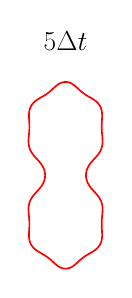 \begin{tikzpicture}[scale=0.4]

\begin{axis}[
  xmin = -1,
  xmax = 1,
  ymin = -2,
  ymax = 2,
  scale only axis,
  axis equal image,
  hide axis,
  title = {\Huge$5\Delta t$}
  ]

\addplot [mark=none,red,line width=1.5] table{
3.569e-01 4.347e-13
3.572e-01 1.411e-02
3.583e-01 2.881e-02
3.602e-01 4.434e-02
3.631e-01 6.039e-02
3.668e-01 7.622e-02
3.711e-01 9.101e-02
3.756e-01 1.043e-01
3.804e-01 1.164e-01
3.859e-01 1.292e-01
3.934e-01 1.446e-01
4.041e-01 1.637e-01
4.187e-01 1.866e-01
4.38e-01 2.128e-01
4.619e-01 2.416e-01
4.895e-01 2.722e-01
5.192e-01 3.042e-01
5.487e-01 3.376e-01
5.759e-01 3.724e-01
5.989e-01 4.08e-01
6.168e-01 4.434e-01
6.295e-01 4.773e-01
6.379e-01 5.089e-01
6.429e-01 5.379e-01
6.456e-01 5.646e-01
6.466e-01 5.897e-01
6.464e-01 6.14e-01
6.454e-01 6.379e-01
6.437e-01 6.618e-01
6.415e-01 6.863e-01
6.389e-01 7.121e-01
6.362e-01 7.404e-01
6.335e-01 7.722e-01
6.314e-01 8.08e-01
6.305e-01 8.482e-01
6.314e-01 8.924e-01
6.34e-01 9.397e-01
6.372e-01 9.889e-01
6.39e-01 1.039e+00
6.372e-01 1.088e+00
6.3e-01 1.135e+00
6.172e-01 1.177e+00
5.998e-01 1.213e+00
5.795e-01 1.243e+00
5.575e-01 1.269e+00
5.344e-01 1.29e+00
5.104e-01 1.309e+00
4.855e-01 1.326e+00
4.597e-01 1.342e+00
4.336e-01 1.357e+00
4.077e-01 1.371e+00
3.822e-01 1.386e+00
3.572e-01 1.401e+00
3.322e-01 1.418e+00
3.067e-01 1.436e+00
2.802e-01 1.457e+00
2.527e-01 1.48e+00
2.243e-01 1.507e+00
1.949e-01 1.534e+00
1.643e-01 1.561e+00
1.325e-01 1.585e+00
9.948e-02 1.605e+00
6.605e-02 1.619e+00
3.284e-02 1.627e+00
4.18e-13 1.63e+00
-3.284e-02 1.627e+00
-6.605e-02 1.619e+00
-9.948e-02 1.605e+00
-1.325e-01 1.585e+00
-1.643e-01 1.561e+00
-1.949e-01 1.534e+00
-2.243e-01 1.507e+00
-2.527e-01 1.48e+00
-2.802e-01 1.457e+00
-3.067e-01 1.436e+00
-3.322e-01 1.418e+00
-3.572e-01 1.401e+00
-3.822e-01 1.386e+00
-4.077e-01 1.371e+00
-4.336e-01 1.357e+00
-4.597e-01 1.342e+00
-4.855e-01 1.326e+00
-5.104e-01 1.309e+00
-5.344e-01 1.29e+00
-5.575e-01 1.269e+00
-5.795e-01 1.243e+00
-5.998e-01 1.213e+00
-6.172e-01 1.177e+00
-6.3e-01 1.135e+00
-6.372e-01 1.088e+00
-6.39e-01 1.039e+00
-6.372e-01 9.889e-01
-6.34e-01 9.397e-01
-6.314e-01 8.924e-01
-6.305e-01 8.482e-01
-6.314e-01 8.08e-01
-6.335e-01 7.722e-01
-6.362e-01 7.404e-01
-6.389e-01 7.121e-01
-6.415e-01 6.863e-01
-6.437e-01 6.618e-01
-6.454e-01 6.379e-01
-6.464e-01 6.14e-01
-6.466e-01 5.897e-01
-6.456e-01 5.646e-01
-6.429e-01 5.379e-01
-6.379e-01 5.089e-01
-6.295e-01 4.773e-01
-6.168e-01 4.434e-01
-5.989e-01 4.08e-01
-5.759e-01 3.724e-01
-5.487e-01 3.376e-01
-5.192e-01 3.042e-01
-4.895e-01 2.722e-01
-4.619e-01 2.416e-01
-4.38e-01 2.128e-01
-4.187e-01 1.866e-01
-4.041e-01 1.637e-01
-3.934e-01 1.446e-01
-3.859e-01 1.292e-01
-3.804e-01 1.164e-01
-3.756e-01 1.043e-01
-3.711e-01 9.101e-02
-3.668e-01 7.622e-02
-3.631e-01 6.039e-02
-3.602e-01 4.434e-02
-3.583e-01 2.881e-02
-3.572e-01 1.411e-02
-3.569e-01 -9.055e-13
-3.572e-01 -1.411e-02
-3.583e-01 -2.881e-02
-3.602e-01 -4.434e-02
-3.631e-01 -6.039e-02
-3.668e-01 -7.622e-02
-3.711e-01 -9.101e-02
-3.756e-01 -1.043e-01
-3.804e-01 -1.164e-01
-3.859e-01 -1.292e-01
-3.934e-01 -1.446e-01
-4.041e-01 -1.637e-01
-4.187e-01 -1.866e-01
-4.38e-01 -2.128e-01
-4.619e-01 -2.416e-01
-4.895e-01 -2.722e-01
-5.192e-01 -3.042e-01
-5.487e-01 -3.376e-01
-5.759e-01 -3.724e-01
-5.989e-01 -4.08e-01
-6.168e-01 -4.434e-01
-6.295e-01 -4.773e-01
-6.379e-01 -5.089e-01
-6.429e-01 -5.379e-01
-6.456e-01 -5.646e-01
-6.466e-01 -5.897e-01
-6.464e-01 -6.14e-01
-6.454e-01 -6.379e-01
-6.437e-01 -6.618e-01
-6.415e-01 -6.863e-01
-6.389e-01 -7.121e-01
-6.362e-01 -7.404e-01
-6.335e-01 -7.722e-01
-6.314e-01 -8.08e-01
-6.305e-01 -8.482e-01
-6.314e-01 -8.924e-01
-6.34e-01 -9.397e-01
-6.372e-01 -9.889e-01
-6.39e-01 -1.039e+00
-6.372e-01 -1.088e+00
-6.3e-01 -1.135e+00
-6.172e-01 -1.177e+00
-5.998e-01 -1.213e+00
-5.795e-01 -1.243e+00
-5.575e-01 -1.269e+00
-5.344e-01 -1.29e+00
-5.104e-01 -1.309e+00
-4.855e-01 -1.326e+00
-4.597e-01 -1.342e+00
-4.336e-01 -1.357e+00
-4.077e-01 -1.371e+00
-3.822e-01 -1.386e+00
-3.572e-01 -1.401e+00
-3.322e-01 -1.418e+00
-3.067e-01 -1.436e+00
-2.802e-01 -1.457e+00
-2.527e-01 -1.48e+00
-2.243e-01 -1.507e+00
-1.949e-01 -1.534e+00
-1.643e-01 -1.561e+00
-1.325e-01 -1.585e+00
-9.948e-02 -1.605e+00
-6.605e-02 -1.619e+00
-3.284e-02 -1.627e+00
-2.615e-13 -1.63e+00
3.284e-02 -1.627e+00
6.605e-02 -1.619e+00
9.948e-02 -1.605e+00
1.325e-01 -1.585e+00
1.643e-01 -1.561e+00
1.949e-01 -1.534e+00
2.243e-01 -1.507e+00
2.527e-01 -1.48e+00
2.802e-01 -1.457e+00
3.067e-01 -1.436e+00
3.322e-01 -1.418e+00
3.572e-01 -1.401e+00
3.822e-01 -1.386e+00
4.077e-01 -1.371e+00
4.336e-01 -1.357e+00
4.597e-01 -1.342e+00
4.855e-01 -1.326e+00
5.104e-01 -1.309e+00
5.344e-01 -1.29e+00
5.575e-01 -1.269e+00
5.795e-01 -1.243e+00
5.998e-01 -1.213e+00
6.172e-01 -1.177e+00
6.3e-01 -1.135e+00
6.372e-01 -1.088e+00
6.39e-01 -1.039e+00
6.372e-01 -9.889e-01
6.34e-01 -9.397e-01
6.314e-01 -8.924e-01
6.305e-01 -8.482e-01
6.314e-01 -8.08e-01
6.335e-01 -7.722e-01
6.362e-01 -7.404e-01
6.389e-01 -7.121e-01
6.415e-01 -6.863e-01
6.437e-01 -6.618e-01
6.454e-01 -6.379e-01
6.464e-01 -6.14e-01
6.466e-01 -5.897e-01
6.456e-01 -5.646e-01
6.429e-01 -5.379e-01
6.379e-01 -5.089e-01
6.295e-01 -4.773e-01
6.168e-01 -4.434e-01
5.989e-01 -4.08e-01
5.759e-01 -3.724e-01
5.487e-01 -3.376e-01
5.192e-01 -3.042e-01
4.895e-01 -2.722e-01
4.619e-01 -2.416e-01
4.38e-01 -2.128e-01
4.187e-01 -1.866e-01
4.041e-01 -1.637e-01
3.934e-01 -1.446e-01
3.859e-01 -1.292e-01
3.804e-01 -1.164e-01
3.756e-01 -1.043e-01
3.711e-01 -9.101e-02
3.668e-01 -7.622e-02
3.631e-01 -6.039e-02
3.602e-01 -4.434e-02
3.583e-01 -2.881e-02
3.572e-01 -1.411e-02
3.569e-01 4.347e-13
};


\end{axis}

\end{tikzpicture}



